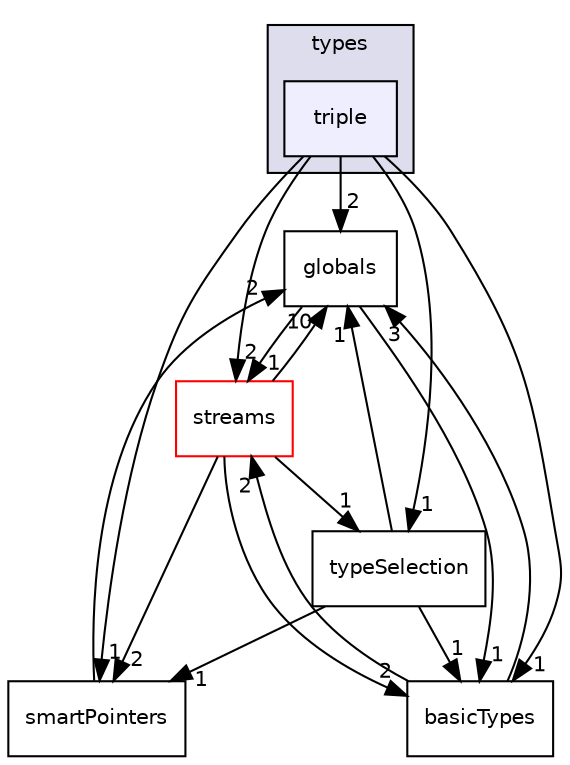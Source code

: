 digraph "src/phasicFlow/types/triple" {
  compound=true
  node [ fontsize="10", fontname="Helvetica"];
  edge [ labelfontsize="10", labelfontname="Helvetica"];
  subgraph clusterdir_e8baec020e471dff3bc06b812491e6c5 {
    graph [ bgcolor="#ddddee", pencolor="black", label="types" fontname="Helvetica", fontsize="10", URL="dir_e8baec020e471dff3bc06b812491e6c5.html"]
  dir_0ebef8149ee25250b6e6438ff7826ec5 [shape=box, label="triple", style="filled", fillcolor="#eeeeff", pencolor="black", URL="dir_0ebef8149ee25250b6e6438ff7826ec5.html"];
  }
  dir_5f6559faa080c0b07ec2a71fd7e912fc [shape=box label="globals" URL="dir_5f6559faa080c0b07ec2a71fd7e912fc.html"];
  dir_40d84a547212027edc83c31468d15508 [shape=box label="smartPointers" URL="dir_40d84a547212027edc83c31468d15508.html"];
  dir_b13948a90891cb8a59f39ab8c50a8102 [shape=box label="streams" fillcolor="white" style="filled" color="red" URL="dir_b13948a90891cb8a59f39ab8c50a8102.html"];
  dir_1a770030fbe0d8c1d8599c15a9d89b7c [shape=box label="basicTypes" URL="dir_1a770030fbe0d8c1d8599c15a9d89b7c.html"];
  dir_4419dd78bee2bde1362d842a02bd0463 [shape=box label="typeSelection" URL="dir_4419dd78bee2bde1362d842a02bd0463.html"];
  dir_5f6559faa080c0b07ec2a71fd7e912fc->dir_b13948a90891cb8a59f39ab8c50a8102 [headlabel="1", labeldistance=1.5 headhref="dir_000117_000131.html"];
  dir_5f6559faa080c0b07ec2a71fd7e912fc->dir_1a770030fbe0d8c1d8599c15a9d89b7c [headlabel="1", labeldistance=1.5 headhref="dir_000117_000176.html"];
  dir_0ebef8149ee25250b6e6438ff7826ec5->dir_5f6559faa080c0b07ec2a71fd7e912fc [headlabel="2", labeldistance=1.5 headhref="dir_000178_000117.html"];
  dir_0ebef8149ee25250b6e6438ff7826ec5->dir_40d84a547212027edc83c31468d15508 [headlabel="1", labeldistance=1.5 headhref="dir_000178_000130.html"];
  dir_0ebef8149ee25250b6e6438ff7826ec5->dir_b13948a90891cb8a59f39ab8c50a8102 [headlabel="2", labeldistance=1.5 headhref="dir_000178_000131.html"];
  dir_0ebef8149ee25250b6e6438ff7826ec5->dir_1a770030fbe0d8c1d8599c15a9d89b7c [headlabel="1", labeldistance=1.5 headhref="dir_000178_000176.html"];
  dir_0ebef8149ee25250b6e6438ff7826ec5->dir_4419dd78bee2bde1362d842a02bd0463 [headlabel="1", labeldistance=1.5 headhref="dir_000178_000179.html"];
  dir_40d84a547212027edc83c31468d15508->dir_5f6559faa080c0b07ec2a71fd7e912fc [headlabel="2", labeldistance=1.5 headhref="dir_000130_000117.html"];
  dir_b13948a90891cb8a59f39ab8c50a8102->dir_5f6559faa080c0b07ec2a71fd7e912fc [headlabel="10", labeldistance=1.5 headhref="dir_000131_000117.html"];
  dir_b13948a90891cb8a59f39ab8c50a8102->dir_40d84a547212027edc83c31468d15508 [headlabel="2", labeldistance=1.5 headhref="dir_000131_000130.html"];
  dir_b13948a90891cb8a59f39ab8c50a8102->dir_1a770030fbe0d8c1d8599c15a9d89b7c [headlabel="2", labeldistance=1.5 headhref="dir_000131_000176.html"];
  dir_b13948a90891cb8a59f39ab8c50a8102->dir_4419dd78bee2bde1362d842a02bd0463 [headlabel="1", labeldistance=1.5 headhref="dir_000131_000179.html"];
  dir_1a770030fbe0d8c1d8599c15a9d89b7c->dir_5f6559faa080c0b07ec2a71fd7e912fc [headlabel="3", labeldistance=1.5 headhref="dir_000176_000117.html"];
  dir_1a770030fbe0d8c1d8599c15a9d89b7c->dir_b13948a90891cb8a59f39ab8c50a8102 [headlabel="2", labeldistance=1.5 headhref="dir_000176_000131.html"];
  dir_4419dd78bee2bde1362d842a02bd0463->dir_5f6559faa080c0b07ec2a71fd7e912fc [headlabel="1", labeldistance=1.5 headhref="dir_000179_000117.html"];
  dir_4419dd78bee2bde1362d842a02bd0463->dir_40d84a547212027edc83c31468d15508 [headlabel="1", labeldistance=1.5 headhref="dir_000179_000130.html"];
  dir_4419dd78bee2bde1362d842a02bd0463->dir_1a770030fbe0d8c1d8599c15a9d89b7c [headlabel="1", labeldistance=1.5 headhref="dir_000179_000176.html"];
}
